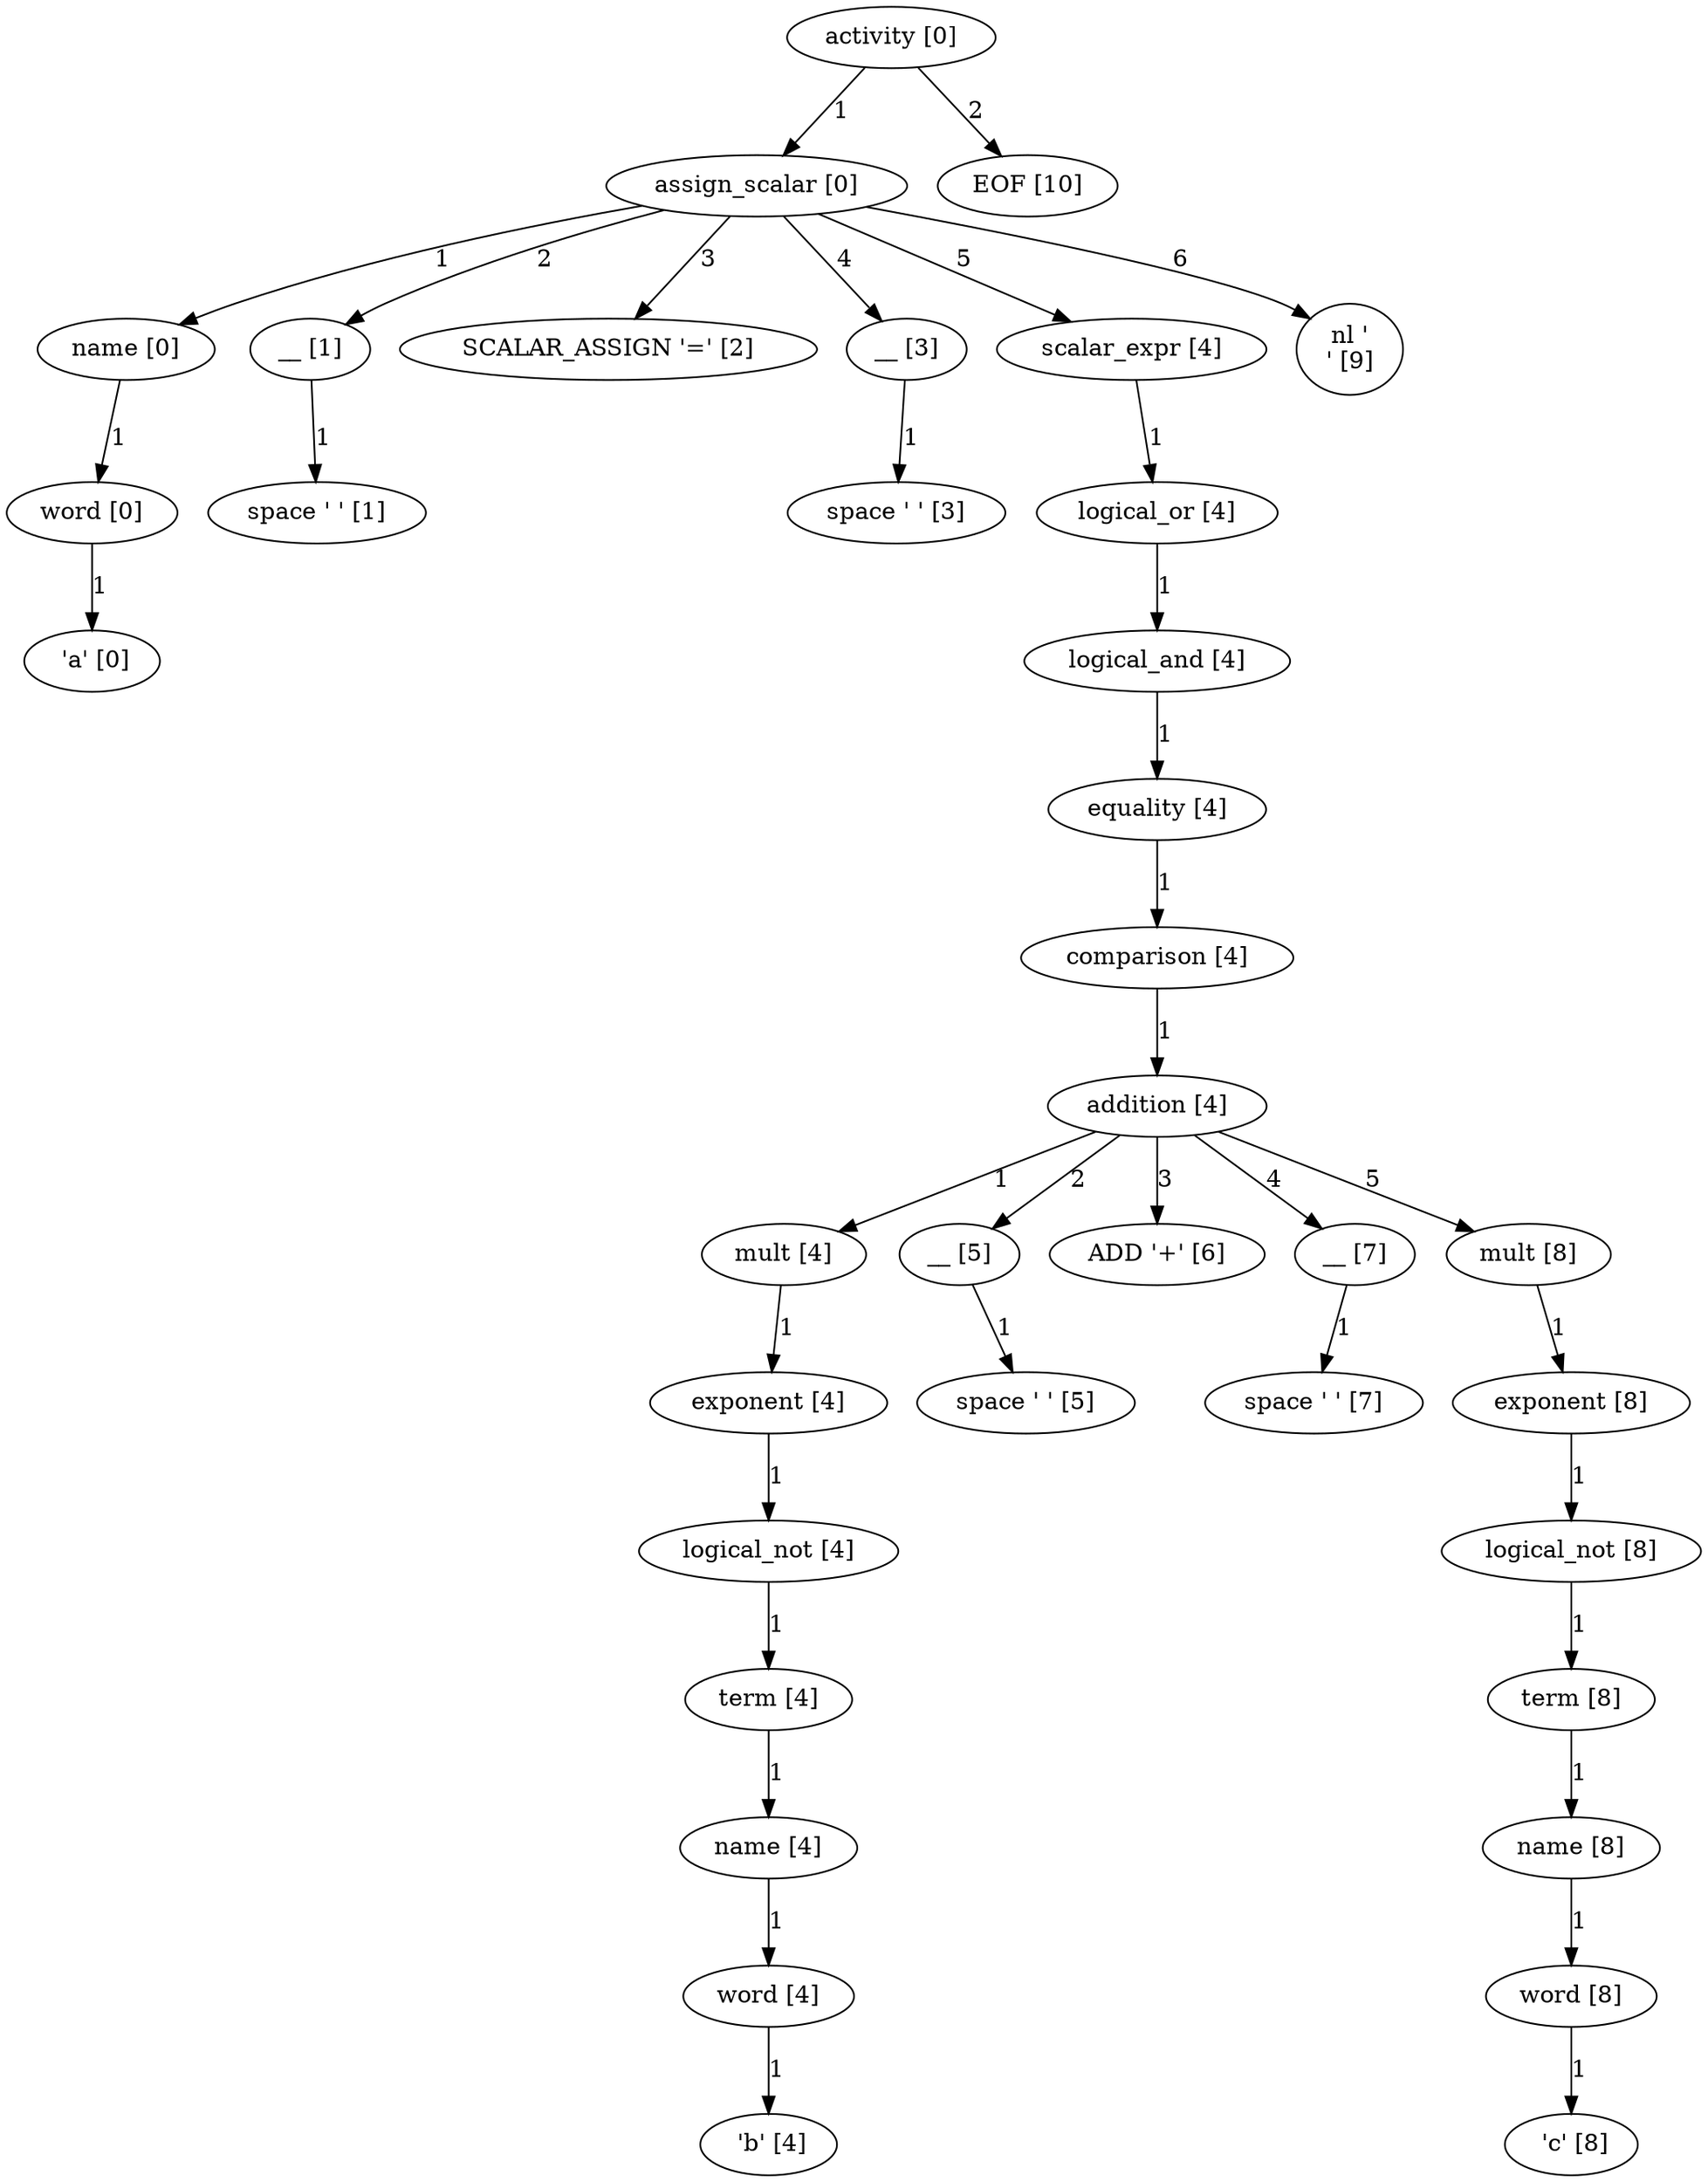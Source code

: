 digraph arpeggio_graph {
140681689918784 [label="activity [0]"];
140681689918784->140681690251328 [label="1"]

140681690251328 [label="assign_scalar [0]"];
140681690251328->140681689916352 [label="1"]

140681689916352 [label="name [0]"];
140681689916352->140681689916480 [label="1"]

140681689916480 [label="word [0]"];
140681689916480->140681689912592 [label="1"]

140681689912592 [label=" 'a' [0]"];
140681690251328->140681689916224 [label="2"]

140681689916224 [label="__ [1]"];
140681689916224->140681689913152 [label="1"]

140681689913152 [label="space ' ' [1]"];
140681690251328->140681689913264 [label="3"]

140681689913264 [label="SCALAR_ASSIGN '=' [2]"];
140681690251328->140681689916608 [label="4"]

140681689916608 [label="__ [3]"];
140681689916608->140681689913488 [label="1"]

140681689913488 [label="space ' ' [3]"];
140681690251328->140681689919296 [label="5"]

140681689919296 [label="scalar_expr [4]"];
140681689919296->140681689919168 [label="1"]

140681689919168 [label="logical_or [4]"];
140681689919168->140681689919040 [label="1"]

140681689919040 [label="logical_and [4]"];
140681689919040->140681689918912 [label="1"]

140681689918912 [label="equality [4]"];
140681689918912->140681689918656 [label="1"]

140681689918656 [label="comparison [4]"];
140681689918656->140681689918528 [label="1"]

140681689918528 [label="addition [4]"];
140681689918528->140681689917504 [label="1"]

140681689917504 [label="mult [4]"];
140681689917504->140681689917248 [label="1"]

140681689917248 [label="exponent [4]"];
140681689917248->140681689917120 [label="1"]

140681689917120 [label="logical_not [4]"];
140681689917120->140681689916992 [label="1"]

140681689916992 [label="term [4]"];
140681689916992->140681689916864 [label="1"]

140681689916864 [label="name [4]"];
140681689916864->140681689916736 [label="1"]

140681689916736 [label="word [4]"];
140681689916736->140681689912928 [label="1"]

140681689912928 [label=" 'b' [4]"];
140681689918528->140681689917632 [label="2"]

140681689917632 [label="__ [5]"];
140681689917632->140681689914160 [label="1"]

140681689914160 [label="space ' ' [5]"];
140681689918528->140681689914384 [label="3"]

140681689914384 [label="ADD '+' [6]"];
140681689918528->140681689917376 [label="4"]

140681689917376 [label="__ [7]"];
140681689917376->140681689914608 [label="1"]

140681689914608 [label="space ' ' [7]"];
140681689918528->140681689918400 [label="5"]

140681689918400 [label="mult [8]"];
140681689918400->140681689918272 [label="1"]

140681689918272 [label="exponent [8]"];
140681689918272->140681689918144 [label="1"]

140681689918144 [label="logical_not [8]"];
140681689918144->140681689918016 [label="1"]

140681689918016 [label="term [8]"];
140681689918016->140681689917888 [label="1"]

140681689917888 [label="name [8]"];
140681689917888->140681689917760 [label="1"]

140681689917760 [label="word [8]"];
140681689917760->140681689913600 [label="1"]

140681689913600 [label=" 'c' [8]"];
140681690251328->140681689913936 [label="6"]

140681689913936 [label="nl '\n' [9]"];
140681689918784->140681689913824 [label="2"]

140681689913824 [label="EOF [10]"];
}